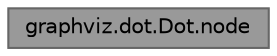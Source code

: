 digraph "graphviz.dot.Dot.node"
{
 
  bgcolor="transparent";
  edge [fontname=Helvetica,fontsize=10,labelfontname=Helvetica,labelfontsize=10];
  node [fontname=Helvetica,fontsize=10,shape=box,height=0.2,width=0.4];
  rankdir="LR";
  Node1 [id="Node000001",label="graphviz.dot.Dot.node",height=0.2,width=0.4,color="gray40", fillcolor="grey60", style="filled", fontcolor="black",tooltip=" "];
}
